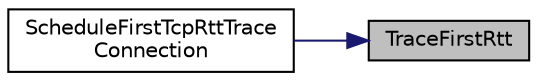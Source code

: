 digraph "TraceFirstRtt"
{
 // LATEX_PDF_SIZE
  edge [fontname="Helvetica",fontsize="10",labelfontname="Helvetica",labelfontsize="10"];
  node [fontname="Helvetica",fontsize="10",shape=record];
  rankdir="RL";
  Node1 [label="TraceFirstRtt",height=0.2,width=0.4,color="black", fillcolor="grey75", style="filled", fontcolor="black",tooltip=" "];
  Node1 -> Node2 [dir="back",color="midnightblue",fontsize="10",style="solid",fontname="Helvetica"];
  Node2 [label="ScheduleFirstTcpRttTrace\lConnection",height=0.2,width=0.4,color="black", fillcolor="white", style="filled",URL="$tcp-validation_8cc.html#aec8f7986558abc314b113acbed3c06b9",tooltip=" "];
}
